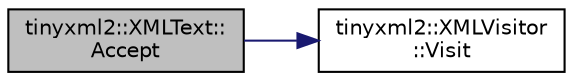 digraph "tinyxml2::XMLText::Accept"
{
  edge [fontname="Helvetica",fontsize="10",labelfontname="Helvetica",labelfontsize="10"];
  node [fontname="Helvetica",fontsize="10",shape=record];
  rankdir="LR";
  Node1 [label="tinyxml2::XMLText::\lAccept",height=0.2,width=0.4,color="black", fillcolor="grey75", style="filled", fontcolor="black"];
  Node1 -> Node2 [color="midnightblue",fontsize="10",style="solid",fontname="Helvetica"];
  Node2 [label="tinyxml2::XMLVisitor\l::Visit",height=0.2,width=0.4,color="black", fillcolor="white", style="filled",URL="$classtinyxml2_1_1_x_m_l_visitor.html#adc75bd459fc7ba8223b50f0616767f9a",tooltip="Visit a declaration. "];
}
